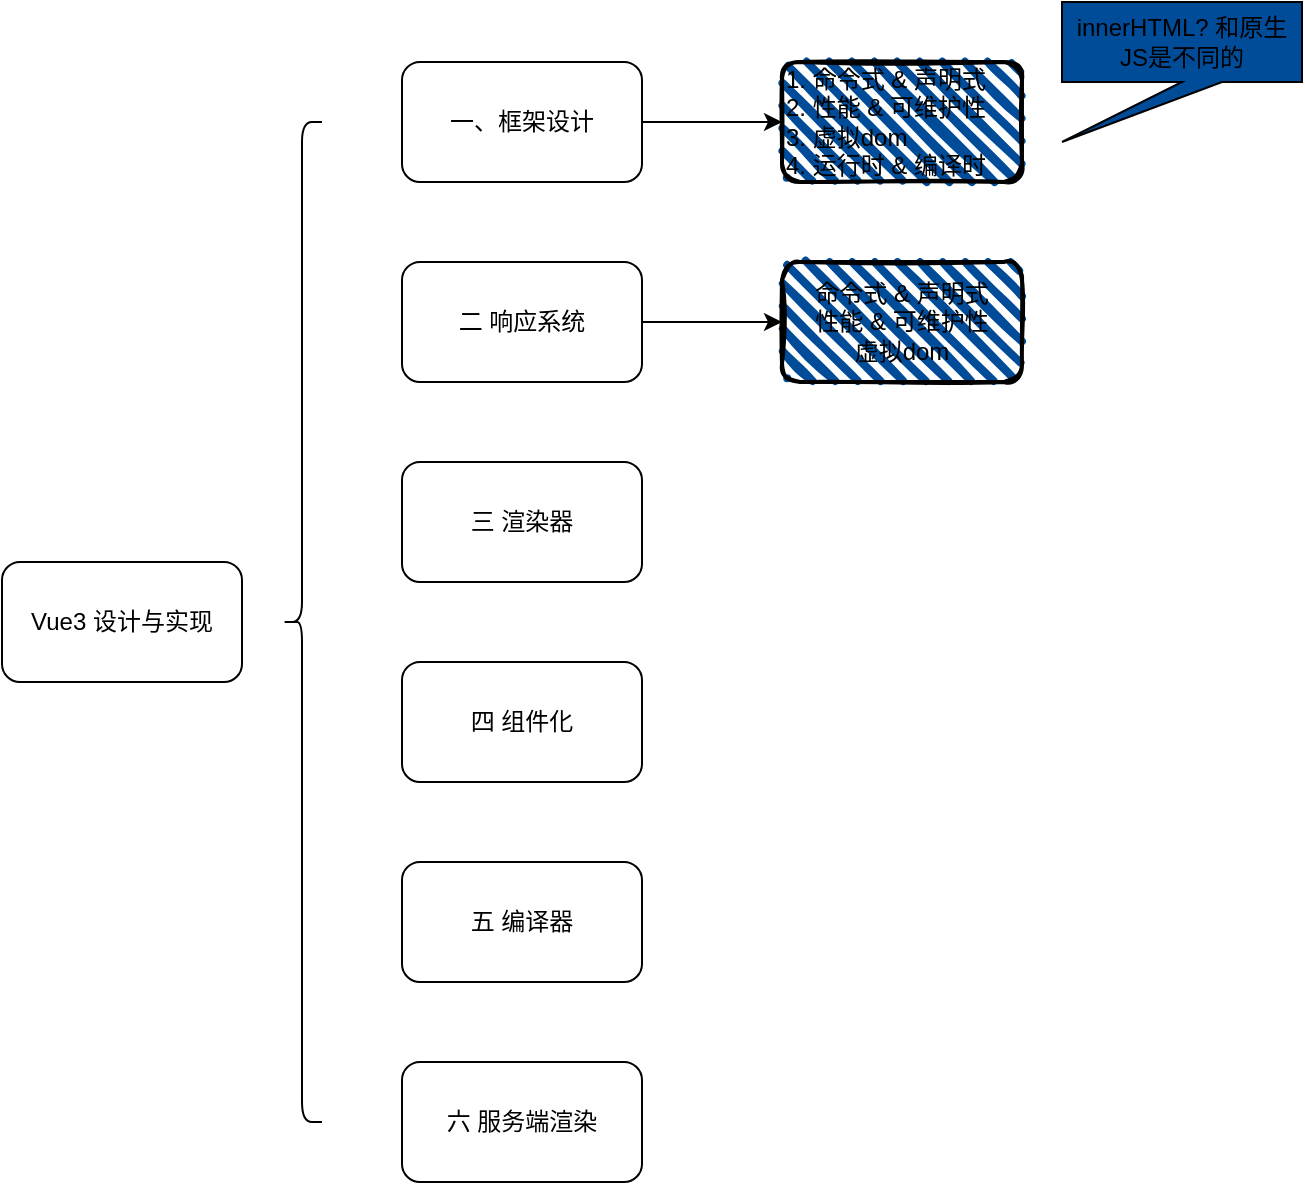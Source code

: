 <mxfile>
    <diagram name="Page-1" id="26VWRPMp3Q1bX2AIwDwe">
        <mxGraphModel dx="1002" dy="1501" grid="1" gridSize="10" guides="1" tooltips="1" connect="1" arrows="1" fold="1" page="1" pageScale="1" pageWidth="850" pageHeight="1100" math="0" shadow="0">
            <root>
                <mxCell id="0"/>
                <mxCell id="1" parent="0"/>
                <mxCell id="SWPlqkmiZ7L3-vQjwUTa-1" value="Vue3 设计与实现" style="rounded=1;whiteSpace=wrap;html=1;" parent="1" vertex="1">
                    <mxGeometry x="140" y="260" width="120" height="60" as="geometry"/>
                </mxCell>
                <mxCell id="3" style="edgeStyle=none;html=1;exitX=1;exitY=0.5;exitDx=0;exitDy=0;entryX=0;entryY=0.5;entryDx=0;entryDy=0;" edge="1" parent="1" source="SWPlqkmiZ7L3-vQjwUTa-11" target="4">
                    <mxGeometry relative="1" as="geometry">
                        <mxPoint x="520" y="40" as="targetPoint"/>
                    </mxGeometry>
                </mxCell>
                <mxCell id="SWPlqkmiZ7L3-vQjwUTa-11" value="一、框架设计" style="whiteSpace=wrap;html=1;rounded=1;" parent="1" vertex="1">
                    <mxGeometry x="340" y="10" width="120" height="60" as="geometry"/>
                </mxCell>
                <mxCell id="SWPlqkmiZ7L3-vQjwUTa-13" value="二 响应系统" style="whiteSpace=wrap;html=1;rounded=1;" parent="1" vertex="1">
                    <mxGeometry x="340" y="110" width="120" height="60" as="geometry"/>
                </mxCell>
                <mxCell id="SWPlqkmiZ7L3-vQjwUTa-14" value="三 渲染器" style="whiteSpace=wrap;html=1;rounded=1;" parent="1" vertex="1">
                    <mxGeometry x="340" y="210" width="120" height="60" as="geometry"/>
                </mxCell>
                <mxCell id="SWPlqkmiZ7L3-vQjwUTa-15" value="四 组件化" style="whiteSpace=wrap;html=1;rounded=1;" parent="1" vertex="1">
                    <mxGeometry x="340" y="310" width="120" height="60" as="geometry"/>
                </mxCell>
                <mxCell id="SWPlqkmiZ7L3-vQjwUTa-16" value="五 编译器" style="whiteSpace=wrap;html=1;rounded=1;" parent="1" vertex="1">
                    <mxGeometry x="340" y="410" width="120" height="60" as="geometry"/>
                </mxCell>
                <mxCell id="SWPlqkmiZ7L3-vQjwUTa-17" value="六 服务端渲染" style="whiteSpace=wrap;html=1;rounded=1;" parent="1" vertex="1">
                    <mxGeometry x="340" y="510" width="120" height="60" as="geometry"/>
                </mxCell>
                <mxCell id="SWPlqkmiZ7L3-vQjwUTa-20" value="" style="shape=curlyBracket;whiteSpace=wrap;html=1;rounded=1;labelPosition=left;verticalLabelPosition=middle;align=right;verticalAlign=middle;" parent="1" vertex="1">
                    <mxGeometry x="280" y="40" width="20" height="500" as="geometry"/>
                </mxCell>
                <mxCell id="4" value="1. 命令式 &amp;amp; 声明式&lt;br&gt;2. 性能 &amp;amp; 可维护性&lt;br&gt;3. 虚拟dom&lt;br&gt;4. 运行时 &amp;amp; 编译时" style="rounded=1;whiteSpace=wrap;html=1;strokeWidth=2;fillWeight=4;hachureGap=8;hachureAngle=45;fillColor=#004C99;sketch=1;align=left;" vertex="1" parent="1">
                    <mxGeometry x="530" y="10" width="120" height="60" as="geometry"/>
                </mxCell>
                <mxCell id="7" style="edgeStyle=none;html=1;exitX=1;exitY=0.5;exitDx=0;exitDy=0;entryX=0;entryY=0.5;entryDx=0;entryDy=0;" edge="1" parent="1" target="8">
                    <mxGeometry relative="1" as="geometry">
                        <mxPoint x="460" y="140" as="sourcePoint"/>
                        <mxPoint x="520" y="140" as="targetPoint"/>
                    </mxGeometry>
                </mxCell>
                <mxCell id="8" value="命令式 &amp;amp; 声明式&lt;br&gt;性能 &amp;amp; 可维护性&lt;br&gt;虚拟dom" style="rounded=1;whiteSpace=wrap;html=1;strokeWidth=2;fillWeight=4;hachureGap=8;hachureAngle=45;fillColor=#004C99;sketch=1;" vertex="1" parent="1">
                    <mxGeometry x="530" y="110" width="120" height="60" as="geometry"/>
                </mxCell>
                <mxCell id="9" value="innerHTML? 和原生JS是不同的" style="shape=callout;whiteSpace=wrap;html=1;perimeter=calloutPerimeter;fillColor=#004C99;position2=0;" vertex="1" parent="1">
                    <mxGeometry x="670" y="-20" width="120" height="70" as="geometry"/>
                </mxCell>
            </root>
        </mxGraphModel>
    </diagram>
</mxfile>